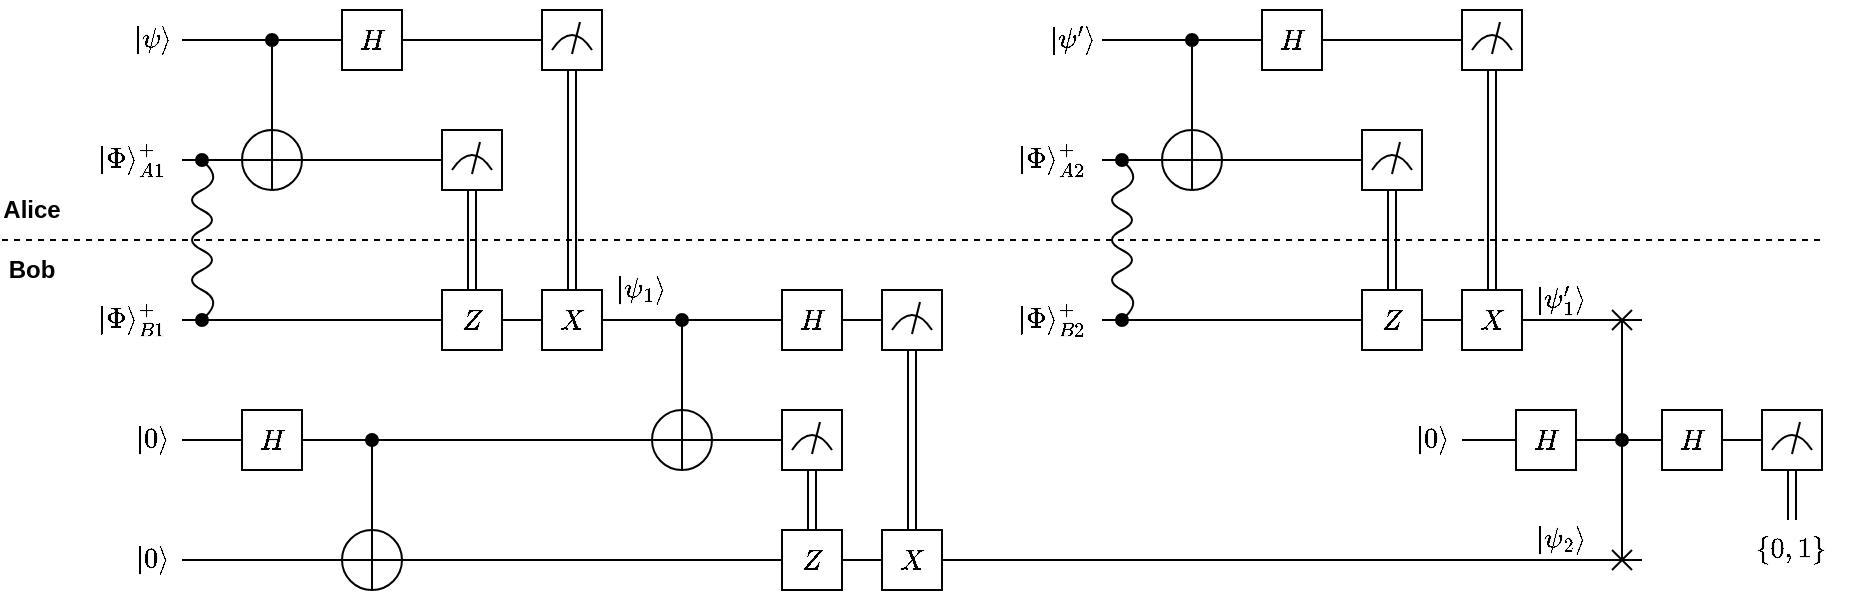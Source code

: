 <mxfile version="21.2.8" type="device" pages="3">
  <diagram name="circuit" id="TAjhKhRPouLXyQXjqgh0">
    <mxGraphModel dx="1379" dy="848" grid="1" gridSize="10" guides="1" tooltips="1" connect="1" arrows="1" fold="1" page="1" pageScale="1" pageWidth="827" pageHeight="1169" math="1" shadow="0">
      <root>
        <mxCell id="0" />
        <mxCell id="1" parent="0" />
        <mxCell id="aQefxf7Xp-DUBbMZ5yEa-1" value="" style="endArrow=none;html=1;rounded=0;entryX=0;entryY=0.5;entryDx=0;entryDy=0;" parent="1" source="aQefxf7Xp-DUBbMZ5yEa-10" target="aQefxf7Xp-DUBbMZ5yEa-15" edge="1">
          <mxGeometry width="50" height="50" relative="1" as="geometry">
            <mxPoint x="120" y="80" as="sourcePoint" />
            <mxPoint x="480" y="80" as="targetPoint" />
          </mxGeometry>
        </mxCell>
        <mxCell id="aQefxf7Xp-DUBbMZ5yEa-2" value="\(|\psi\rangle\)" style="text;html=1;strokeColor=none;fillColor=none;align=center;verticalAlign=middle;whiteSpace=wrap;rounded=0;" parent="1" vertex="1">
          <mxGeometry x="100" y="60" width="30" height="40" as="geometry" />
        </mxCell>
        <mxCell id="aQefxf7Xp-DUBbMZ5yEa-3" value="\(|\Phi\rangle^{+}_{A1}\)" style="text;html=1;strokeColor=none;fillColor=none;align=center;verticalAlign=middle;whiteSpace=wrap;rounded=0;" parent="1" vertex="1">
          <mxGeometry x="80" y="120" width="50" height="40" as="geometry" />
        </mxCell>
        <mxCell id="aQefxf7Xp-DUBbMZ5yEa-4" value="\(|\Phi\rangle^{+}_{B1}\)" style="text;html=1;strokeColor=none;fillColor=none;align=center;verticalAlign=middle;whiteSpace=wrap;rounded=0;" parent="1" vertex="1">
          <mxGeometry x="80" y="200" width="50" height="40" as="geometry" />
        </mxCell>
        <mxCell id="aQefxf7Xp-DUBbMZ5yEa-5" value="" style="endArrow=none;html=1;rounded=0;exitX=1;exitY=0.5;exitDx=0;exitDy=0;entryX=0;entryY=0.5;entryDx=0;entryDy=0;" parent="1" target="aQefxf7Xp-DUBbMZ5yEa-22" edge="1">
          <mxGeometry width="50" height="50" relative="1" as="geometry">
            <mxPoint x="190" y="140" as="sourcePoint" />
            <mxPoint x="480" y="140" as="targetPoint" />
          </mxGeometry>
        </mxCell>
        <mxCell id="aQefxf7Xp-DUBbMZ5yEa-7" value="" style="endArrow=none;html=1;rounded=0;exitX=1;exitY=0.5;exitDx=0;exitDy=0;" parent="1" source="aQefxf7Xp-DUBbMZ5yEa-3" edge="1">
          <mxGeometry width="50" height="50" relative="1" as="geometry">
            <mxPoint x="120" y="140" as="sourcePoint" />
            <mxPoint x="160" y="140" as="targetPoint" />
          </mxGeometry>
        </mxCell>
        <mxCell id="aQefxf7Xp-DUBbMZ5yEa-8" value="" style="shape=sumEllipse;perimeter=ellipsePerimeter;html=1;backgroundOutline=1;rotation=45;" parent="1" vertex="1">
          <mxGeometry x="160" y="125" width="30" height="30" as="geometry" />
        </mxCell>
        <mxCell id="aQefxf7Xp-DUBbMZ5yEa-9" value="" style="endArrow=oval;html=1;rounded=0;exitX=0;exitY=0;exitDx=0;exitDy=0;endFill=1;" parent="1" source="aQefxf7Xp-DUBbMZ5yEa-8" edge="1">
          <mxGeometry width="50" height="50" relative="1" as="geometry">
            <mxPoint x="175" y="105.0" as="sourcePoint" />
            <mxPoint x="175" y="80" as="targetPoint" />
          </mxGeometry>
        </mxCell>
        <mxCell id="aQefxf7Xp-DUBbMZ5yEa-11" value="" style="endArrow=none;html=1;rounded=0;" parent="1" target="aQefxf7Xp-DUBbMZ5yEa-10" edge="1">
          <mxGeometry width="50" height="50" relative="1" as="geometry">
            <mxPoint x="130" y="80" as="sourcePoint" />
            <mxPoint x="480" y="80" as="targetPoint" />
          </mxGeometry>
        </mxCell>
        <mxCell id="aQefxf7Xp-DUBbMZ5yEa-10" value="\(H\)" style="rounded=0;whiteSpace=wrap;html=1;" parent="1" vertex="1">
          <mxGeometry x="210" y="65" width="30" height="30" as="geometry" />
        </mxCell>
        <mxCell id="aQefxf7Xp-DUBbMZ5yEa-19" value="" style="group" parent="1" vertex="1" connectable="0">
          <mxGeometry x="310" y="65" width="30" height="30" as="geometry" />
        </mxCell>
        <mxCell id="aQefxf7Xp-DUBbMZ5yEa-15" value="" style="rounded=0;whiteSpace=wrap;html=1;" parent="aQefxf7Xp-DUBbMZ5yEa-19" vertex="1">
          <mxGeometry width="30" height="30" as="geometry" />
        </mxCell>
        <mxCell id="aQefxf7Xp-DUBbMZ5yEa-16" value="" style="endArrow=none;html=1;curved=1;" parent="aQefxf7Xp-DUBbMZ5yEa-19" edge="1">
          <mxGeometry width="50" height="50" relative="1" as="geometry">
            <mxPoint x="5" y="20" as="sourcePoint" />
            <mxPoint x="25" y="20" as="targetPoint" />
            <Array as="points">
              <mxPoint x="15" y="5" />
            </Array>
          </mxGeometry>
        </mxCell>
        <mxCell id="aQefxf7Xp-DUBbMZ5yEa-17" value="" style="endArrow=none;html=1;rounded=0;startArrow=none;startFill=0;" parent="aQefxf7Xp-DUBbMZ5yEa-19" edge="1">
          <mxGeometry width="50" height="50" relative="1" as="geometry">
            <mxPoint x="15" y="22" as="sourcePoint" />
            <mxPoint x="19" y="6" as="targetPoint" />
          </mxGeometry>
        </mxCell>
        <mxCell id="aQefxf7Xp-DUBbMZ5yEa-21" value="" style="group" parent="1" vertex="1" connectable="0">
          <mxGeometry x="260" y="125" width="30" height="30" as="geometry" />
        </mxCell>
        <mxCell id="aQefxf7Xp-DUBbMZ5yEa-22" value="" style="rounded=0;whiteSpace=wrap;html=1;" parent="aQefxf7Xp-DUBbMZ5yEa-21" vertex="1">
          <mxGeometry width="30" height="30" as="geometry" />
        </mxCell>
        <mxCell id="aQefxf7Xp-DUBbMZ5yEa-23" value="" style="endArrow=none;html=1;curved=1;" parent="aQefxf7Xp-DUBbMZ5yEa-21" edge="1">
          <mxGeometry width="50" height="50" relative="1" as="geometry">
            <mxPoint x="5" y="20" as="sourcePoint" />
            <mxPoint x="25" y="20" as="targetPoint" />
            <Array as="points">
              <mxPoint x="15" y="5" />
            </Array>
          </mxGeometry>
        </mxCell>
        <mxCell id="aQefxf7Xp-DUBbMZ5yEa-24" value="" style="endArrow=none;html=1;rounded=0;startArrow=none;startFill=0;" parent="aQefxf7Xp-DUBbMZ5yEa-21" edge="1">
          <mxGeometry width="50" height="50" relative="1" as="geometry">
            <mxPoint x="15" y="22" as="sourcePoint" />
            <mxPoint x="19" y="6" as="targetPoint" />
          </mxGeometry>
        </mxCell>
        <mxCell id="aQefxf7Xp-DUBbMZ5yEa-30" style="edgeStyle=orthogonalEdgeStyle;rounded=0;orthogonalLoop=1;jettySize=auto;html=1;exitX=1;exitY=0.5;exitDx=0;exitDy=0;entryX=0;entryY=0.5;entryDx=0;entryDy=0;endArrow=none;endFill=0;" parent="1" source="aQefxf7Xp-DUBbMZ5yEa-25" target="aQefxf7Xp-DUBbMZ5yEa-26" edge="1">
          <mxGeometry relative="1" as="geometry" />
        </mxCell>
        <mxCell id="aQefxf7Xp-DUBbMZ5yEa-25" value="\(Z\)" style="rounded=0;whiteSpace=wrap;html=1;" parent="1" vertex="1">
          <mxGeometry x="260" y="205" width="30" height="30" as="geometry" />
        </mxCell>
        <mxCell id="aQefxf7Xp-DUBbMZ5yEa-32" style="edgeStyle=orthogonalEdgeStyle;rounded=0;orthogonalLoop=1;jettySize=auto;html=1;exitX=1;exitY=0.5;exitDx=0;exitDy=0;entryX=0;entryY=0.5;entryDx=0;entryDy=0;endArrow=none;endFill=0;" parent="1" source="aQefxf7Xp-DUBbMZ5yEa-26" target="aQefxf7Xp-DUBbMZ5yEa-31" edge="1">
          <mxGeometry relative="1" as="geometry" />
        </mxCell>
        <mxCell id="aQefxf7Xp-DUBbMZ5yEa-26" value="\(X\)" style="rounded=0;whiteSpace=wrap;html=1;" parent="1" vertex="1">
          <mxGeometry x="310" y="205" width="30" height="30" as="geometry" />
        </mxCell>
        <mxCell id="aQefxf7Xp-DUBbMZ5yEa-27" style="edgeStyle=orthogonalEdgeStyle;rounded=0;orthogonalLoop=1;jettySize=auto;html=1;exitX=0.5;exitY=1;exitDx=0;exitDy=0;entryX=0.5;entryY=0;entryDx=0;entryDy=0;endArrow=none;endFill=0;shape=link;" parent="1" source="aQefxf7Xp-DUBbMZ5yEa-22" target="aQefxf7Xp-DUBbMZ5yEa-25" edge="1">
          <mxGeometry relative="1" as="geometry" />
        </mxCell>
        <mxCell id="aQefxf7Xp-DUBbMZ5yEa-28" style="edgeStyle=orthogonalEdgeStyle;rounded=0;orthogonalLoop=1;jettySize=auto;html=1;exitX=0.5;exitY=1;exitDx=0;exitDy=0;entryX=0.5;entryY=0;entryDx=0;entryDy=0;endArrow=none;endFill=0;shape=link;" parent="1" source="aQefxf7Xp-DUBbMZ5yEa-15" target="aQefxf7Xp-DUBbMZ5yEa-26" edge="1">
          <mxGeometry relative="1" as="geometry" />
        </mxCell>
        <mxCell id="aQefxf7Xp-DUBbMZ5yEa-29" value="" style="endArrow=none;html=1;rounded=0;exitX=1;exitY=0.5;exitDx=0;exitDy=0;entryX=0;entryY=0.5;entryDx=0;entryDy=0;" parent="1" source="aQefxf7Xp-DUBbMZ5yEa-4" target="aQefxf7Xp-DUBbMZ5yEa-25" edge="1">
          <mxGeometry width="50" height="50" relative="1" as="geometry">
            <mxPoint x="200" y="165" as="sourcePoint" />
            <mxPoint x="270" y="165" as="targetPoint" />
          </mxGeometry>
        </mxCell>
        <mxCell id="aQefxf7Xp-DUBbMZ5yEa-31" value="\(H\)" style="rounded=0;whiteSpace=wrap;html=1;" parent="1" vertex="1">
          <mxGeometry x="430" y="205" width="30" height="30" as="geometry" />
        </mxCell>
        <mxCell id="aQefxf7Xp-DUBbMZ5yEa-33" value="" style="group" parent="1" vertex="1" connectable="0">
          <mxGeometry x="480" y="205" width="30" height="30" as="geometry" />
        </mxCell>
        <mxCell id="aQefxf7Xp-DUBbMZ5yEa-34" value="" style="rounded=0;whiteSpace=wrap;html=1;" parent="aQefxf7Xp-DUBbMZ5yEa-33" vertex="1">
          <mxGeometry width="30" height="30" as="geometry" />
        </mxCell>
        <mxCell id="aQefxf7Xp-DUBbMZ5yEa-35" value="" style="endArrow=none;html=1;curved=1;" parent="aQefxf7Xp-DUBbMZ5yEa-33" edge="1">
          <mxGeometry width="50" height="50" relative="1" as="geometry">
            <mxPoint x="5" y="20" as="sourcePoint" />
            <mxPoint x="25" y="20" as="targetPoint" />
            <Array as="points">
              <mxPoint x="15" y="5" />
            </Array>
          </mxGeometry>
        </mxCell>
        <mxCell id="aQefxf7Xp-DUBbMZ5yEa-36" value="" style="endArrow=none;html=1;rounded=0;startArrow=none;startFill=0;" parent="aQefxf7Xp-DUBbMZ5yEa-33" edge="1">
          <mxGeometry width="50" height="50" relative="1" as="geometry">
            <mxPoint x="15" y="22" as="sourcePoint" />
            <mxPoint x="19" y="6" as="targetPoint" />
          </mxGeometry>
        </mxCell>
        <mxCell id="aQefxf7Xp-DUBbMZ5yEa-37" style="edgeStyle=orthogonalEdgeStyle;rounded=0;orthogonalLoop=1;jettySize=auto;html=1;exitX=1;exitY=0.5;exitDx=0;exitDy=0;entryX=0;entryY=0.5;entryDx=0;entryDy=0;endArrow=none;endFill=0;" parent="1" source="aQefxf7Xp-DUBbMZ5yEa-31" target="aQefxf7Xp-DUBbMZ5yEa-34" edge="1">
          <mxGeometry relative="1" as="geometry">
            <mxPoint x="300" y="230" as="sourcePoint" />
            <mxPoint x="320" y="230" as="targetPoint" />
          </mxGeometry>
        </mxCell>
        <mxCell id="aQefxf7Xp-DUBbMZ5yEa-45" style="edgeStyle=orthogonalEdgeStyle;rounded=0;orthogonalLoop=1;jettySize=auto;html=1;exitX=1;exitY=0.5;exitDx=0;exitDy=0;endArrow=none;endFill=0;" parent="1" source="aQefxf7Xp-DUBbMZ5yEa-38" edge="1">
          <mxGeometry relative="1" as="geometry">
            <mxPoint x="365.0" y="280" as="targetPoint" />
          </mxGeometry>
        </mxCell>
        <mxCell id="aQefxf7Xp-DUBbMZ5yEa-38" value="\(H\)" style="rounded=0;whiteSpace=wrap;html=1;" parent="1" vertex="1">
          <mxGeometry x="160" y="265" width="30" height="30" as="geometry" />
        </mxCell>
        <mxCell id="aQefxf7Xp-DUBbMZ5yEa-39" value="" style="endArrow=oval;html=1;rounded=0;exitX=0;exitY=0;exitDx=0;exitDy=0;endFill=1;" parent="1" source="aQefxf7Xp-DUBbMZ5yEa-40" edge="1">
          <mxGeometry width="50" height="50" relative="1" as="geometry">
            <mxPoint x="300" y="380" as="sourcePoint" />
            <mxPoint x="225" y="280" as="targetPoint" />
          </mxGeometry>
        </mxCell>
        <mxCell id="aQefxf7Xp-DUBbMZ5yEa-54" style="edgeStyle=orthogonalEdgeStyle;rounded=0;orthogonalLoop=1;jettySize=auto;html=1;exitX=1;exitY=0;exitDx=0;exitDy=0;endArrow=none;endFill=0;" parent="1" source="aQefxf7Xp-DUBbMZ5yEa-40" target="aQefxf7Xp-DUBbMZ5yEa-52" edge="1">
          <mxGeometry relative="1" as="geometry" />
        </mxCell>
        <mxCell id="aQefxf7Xp-DUBbMZ5yEa-40" value="" style="shape=sumEllipse;perimeter=ellipsePerimeter;html=1;backgroundOutline=1;rotation=45;" parent="1" vertex="1">
          <mxGeometry x="210" y="325" width="30" height="30" as="geometry" />
        </mxCell>
        <mxCell id="aQefxf7Xp-DUBbMZ5yEa-43" style="edgeStyle=orthogonalEdgeStyle;rounded=0;orthogonalLoop=1;jettySize=auto;html=1;exitX=1;exitY=0.5;exitDx=0;exitDy=0;entryX=0;entryY=0.5;entryDx=0;entryDy=0;endArrow=none;endFill=0;" parent="1" source="aQefxf7Xp-DUBbMZ5yEa-41" target="aQefxf7Xp-DUBbMZ5yEa-38" edge="1">
          <mxGeometry relative="1" as="geometry" />
        </mxCell>
        <mxCell id="aQefxf7Xp-DUBbMZ5yEa-41" value="\(|0\rangle\)" style="text;html=1;strokeColor=none;fillColor=none;align=center;verticalAlign=middle;whiteSpace=wrap;rounded=0;" parent="1" vertex="1">
          <mxGeometry x="100" y="260" width="30" height="40" as="geometry" />
        </mxCell>
        <mxCell id="aQefxf7Xp-DUBbMZ5yEa-48" style="edgeStyle=orthogonalEdgeStyle;rounded=0;orthogonalLoop=1;jettySize=auto;html=1;exitX=1;exitY=0.5;exitDx=0;exitDy=0;entryX=0;entryY=1;entryDx=0;entryDy=0;endArrow=none;endFill=0;" parent="1" source="aQefxf7Xp-DUBbMZ5yEa-42" target="aQefxf7Xp-DUBbMZ5yEa-40" edge="1">
          <mxGeometry relative="1" as="geometry" />
        </mxCell>
        <mxCell id="aQefxf7Xp-DUBbMZ5yEa-42" value="\(|0\rangle\)" style="text;html=1;strokeColor=none;fillColor=none;align=center;verticalAlign=middle;whiteSpace=wrap;rounded=0;" parent="1" vertex="1">
          <mxGeometry x="100" y="320" width="30" height="40" as="geometry" />
        </mxCell>
        <mxCell id="aQefxf7Xp-DUBbMZ5yEa-51" style="edgeStyle=orthogonalEdgeStyle;rounded=0;orthogonalLoop=1;jettySize=auto;html=1;exitX=1;exitY=0.5;exitDx=0;exitDy=0;entryX=0;entryY=0.5;entryDx=0;entryDy=0;endArrow=none;endFill=0;" parent="1" source="aQefxf7Xp-DUBbMZ5yEa-52" target="aQefxf7Xp-DUBbMZ5yEa-53" edge="1">
          <mxGeometry relative="1" as="geometry" />
        </mxCell>
        <mxCell id="aQefxf7Xp-DUBbMZ5yEa-52" value="\(Z\)" style="rounded=0;whiteSpace=wrap;html=1;" parent="1" vertex="1">
          <mxGeometry x="430" y="325" width="30" height="30" as="geometry" />
        </mxCell>
        <mxCell id="aQefxf7Xp-DUBbMZ5yEa-53" value="\(X\)" style="rounded=0;whiteSpace=wrap;html=1;" parent="1" vertex="1">
          <mxGeometry x="480" y="325" width="30" height="30" as="geometry" />
        </mxCell>
        <mxCell id="aQefxf7Xp-DUBbMZ5yEa-65" style="edgeStyle=orthogonalEdgeStyle;rounded=0;orthogonalLoop=1;jettySize=auto;html=1;exitX=1;exitY=0;exitDx=0;exitDy=0;entryX=0;entryY=0.5;entryDx=0;entryDy=0;endArrow=none;endFill=0;" parent="1" source="aQefxf7Xp-DUBbMZ5yEa-56" target="aQefxf7Xp-DUBbMZ5yEa-59" edge="1">
          <mxGeometry relative="1" as="geometry" />
        </mxCell>
        <mxCell id="aQefxf7Xp-DUBbMZ5yEa-56" value="" style="shape=sumEllipse;perimeter=ellipsePerimeter;html=1;backgroundOutline=1;rotation=45;" parent="1" vertex="1">
          <mxGeometry x="365" y="265" width="30" height="30" as="geometry" />
        </mxCell>
        <mxCell id="aQefxf7Xp-DUBbMZ5yEa-57" value="" style="endArrow=oval;html=1;rounded=0;exitX=0;exitY=0;exitDx=0;exitDy=0;endFill=1;" parent="1" source="aQefxf7Xp-DUBbMZ5yEa-56" edge="1">
          <mxGeometry width="50" height="50" relative="1" as="geometry">
            <mxPoint x="455" y="320" as="sourcePoint" />
            <mxPoint x="380" y="220" as="targetPoint" />
          </mxGeometry>
        </mxCell>
        <mxCell id="aQefxf7Xp-DUBbMZ5yEa-58" value="" style="group" parent="1" vertex="1" connectable="0">
          <mxGeometry x="430" y="265" width="30" height="30" as="geometry" />
        </mxCell>
        <mxCell id="aQefxf7Xp-DUBbMZ5yEa-59" value="" style="rounded=0;whiteSpace=wrap;html=1;" parent="aQefxf7Xp-DUBbMZ5yEa-58" vertex="1">
          <mxGeometry width="30" height="30" as="geometry" />
        </mxCell>
        <mxCell id="aQefxf7Xp-DUBbMZ5yEa-60" value="" style="endArrow=none;html=1;curved=1;" parent="aQefxf7Xp-DUBbMZ5yEa-58" edge="1">
          <mxGeometry width="50" height="50" relative="1" as="geometry">
            <mxPoint x="5" y="20" as="sourcePoint" />
            <mxPoint x="25" y="20" as="targetPoint" />
            <Array as="points">
              <mxPoint x="15" y="5" />
            </Array>
          </mxGeometry>
        </mxCell>
        <mxCell id="aQefxf7Xp-DUBbMZ5yEa-61" value="" style="endArrow=none;html=1;rounded=0;startArrow=none;startFill=0;" parent="aQefxf7Xp-DUBbMZ5yEa-58" edge="1">
          <mxGeometry width="50" height="50" relative="1" as="geometry">
            <mxPoint x="15" y="22" as="sourcePoint" />
            <mxPoint x="19" y="6" as="targetPoint" />
          </mxGeometry>
        </mxCell>
        <mxCell id="aQefxf7Xp-DUBbMZ5yEa-62" style="edgeStyle=orthogonalEdgeStyle;rounded=0;orthogonalLoop=1;jettySize=auto;html=1;exitX=0.5;exitY=1;exitDx=0;exitDy=0;entryX=0.5;entryY=0;entryDx=0;entryDy=0;endArrow=none;endFill=0;shape=link;" parent="1" source="aQefxf7Xp-DUBbMZ5yEa-59" target="aQefxf7Xp-DUBbMZ5yEa-52" edge="1">
          <mxGeometry relative="1" as="geometry" />
        </mxCell>
        <mxCell id="aQefxf7Xp-DUBbMZ5yEa-63" style="edgeStyle=orthogonalEdgeStyle;rounded=0;orthogonalLoop=1;jettySize=auto;html=1;exitX=0.5;exitY=1;exitDx=0;exitDy=0;entryX=0.5;entryY=0;entryDx=0;entryDy=0;endArrow=none;endFill=0;shape=link;" parent="1" source="aQefxf7Xp-DUBbMZ5yEa-34" target="aQefxf7Xp-DUBbMZ5yEa-53" edge="1">
          <mxGeometry relative="1" as="geometry" />
        </mxCell>
        <mxCell id="aQefxf7Xp-DUBbMZ5yEa-66" value="" style="endArrow=none;html=1;rounded=0;entryX=0;entryY=0.5;entryDx=0;entryDy=0;" parent="1" source="aQefxf7Xp-DUBbMZ5yEa-75" target="aQefxf7Xp-DUBbMZ5yEa-77" edge="1">
          <mxGeometry width="50" height="50" relative="1" as="geometry">
            <mxPoint x="580" y="80" as="sourcePoint" />
            <mxPoint x="940" y="80" as="targetPoint" />
          </mxGeometry>
        </mxCell>
        <mxCell id="aQefxf7Xp-DUBbMZ5yEa-67" value="\(|\psi&#39;\rangle\)" style="text;html=1;strokeColor=none;fillColor=none;align=center;verticalAlign=middle;whiteSpace=wrap;rounded=0;" parent="1" vertex="1">
          <mxGeometry x="560" y="60" width="30" height="40" as="geometry" />
        </mxCell>
        <mxCell id="aQefxf7Xp-DUBbMZ5yEa-68" value="\(|\Phi\rangle^{+}_{A2}\)" style="text;html=1;strokeColor=none;fillColor=none;align=center;verticalAlign=middle;whiteSpace=wrap;rounded=0;" parent="1" vertex="1">
          <mxGeometry x="540" y="120" width="50" height="40" as="geometry" />
        </mxCell>
        <mxCell id="aQefxf7Xp-DUBbMZ5yEa-69" value="\(|\Phi\rangle^{+}_{B2}\)" style="text;html=1;strokeColor=none;fillColor=none;align=center;verticalAlign=middle;whiteSpace=wrap;rounded=0;" parent="1" vertex="1">
          <mxGeometry x="540" y="200" width="50" height="40" as="geometry" />
        </mxCell>
        <mxCell id="aQefxf7Xp-DUBbMZ5yEa-70" value="" style="endArrow=none;html=1;rounded=0;exitX=1;exitY=0.5;exitDx=0;exitDy=0;entryX=0;entryY=0.5;entryDx=0;entryDy=0;" parent="1" target="aQefxf7Xp-DUBbMZ5yEa-81" edge="1">
          <mxGeometry width="50" height="50" relative="1" as="geometry">
            <mxPoint x="650" y="140" as="sourcePoint" />
            <mxPoint x="940" y="140" as="targetPoint" />
          </mxGeometry>
        </mxCell>
        <mxCell id="aQefxf7Xp-DUBbMZ5yEa-71" value="" style="endArrow=none;html=1;rounded=0;exitX=1;exitY=0.5;exitDx=0;exitDy=0;" parent="1" source="aQefxf7Xp-DUBbMZ5yEa-68" edge="1">
          <mxGeometry width="50" height="50" relative="1" as="geometry">
            <mxPoint x="580" y="140" as="sourcePoint" />
            <mxPoint x="620" y="140" as="targetPoint" />
          </mxGeometry>
        </mxCell>
        <mxCell id="aQefxf7Xp-DUBbMZ5yEa-72" value="" style="shape=sumEllipse;perimeter=ellipsePerimeter;html=1;backgroundOutline=1;rotation=45;" parent="1" vertex="1">
          <mxGeometry x="620" y="125" width="30" height="30" as="geometry" />
        </mxCell>
        <mxCell id="aQefxf7Xp-DUBbMZ5yEa-73" value="" style="endArrow=oval;html=1;rounded=0;exitX=0;exitY=0;exitDx=0;exitDy=0;endFill=1;" parent="1" source="aQefxf7Xp-DUBbMZ5yEa-72" edge="1">
          <mxGeometry width="50" height="50" relative="1" as="geometry">
            <mxPoint x="635" y="105.0" as="sourcePoint" />
            <mxPoint x="635" y="80" as="targetPoint" />
          </mxGeometry>
        </mxCell>
        <mxCell id="aQefxf7Xp-DUBbMZ5yEa-74" value="" style="endArrow=none;html=1;rounded=0;" parent="1" target="aQefxf7Xp-DUBbMZ5yEa-75" edge="1">
          <mxGeometry width="50" height="50" relative="1" as="geometry">
            <mxPoint x="590" y="80" as="sourcePoint" />
            <mxPoint x="940" y="80" as="targetPoint" />
          </mxGeometry>
        </mxCell>
        <mxCell id="aQefxf7Xp-DUBbMZ5yEa-75" value="\(H\)" style="rounded=0;whiteSpace=wrap;html=1;" parent="1" vertex="1">
          <mxGeometry x="670" y="65" width="30" height="30" as="geometry" />
        </mxCell>
        <mxCell id="aQefxf7Xp-DUBbMZ5yEa-76" value="" style="group" parent="1" vertex="1" connectable="0">
          <mxGeometry x="770" y="65" width="30" height="30" as="geometry" />
        </mxCell>
        <mxCell id="aQefxf7Xp-DUBbMZ5yEa-77" value="" style="rounded=0;whiteSpace=wrap;html=1;" parent="aQefxf7Xp-DUBbMZ5yEa-76" vertex="1">
          <mxGeometry width="30" height="30" as="geometry" />
        </mxCell>
        <mxCell id="aQefxf7Xp-DUBbMZ5yEa-78" value="" style="endArrow=none;html=1;curved=1;" parent="aQefxf7Xp-DUBbMZ5yEa-76" edge="1">
          <mxGeometry width="50" height="50" relative="1" as="geometry">
            <mxPoint x="5" y="20" as="sourcePoint" />
            <mxPoint x="25" y="20" as="targetPoint" />
            <Array as="points">
              <mxPoint x="15" y="5" />
            </Array>
          </mxGeometry>
        </mxCell>
        <mxCell id="aQefxf7Xp-DUBbMZ5yEa-79" value="" style="endArrow=none;html=1;rounded=0;startArrow=none;startFill=0;" parent="aQefxf7Xp-DUBbMZ5yEa-76" edge="1">
          <mxGeometry width="50" height="50" relative="1" as="geometry">
            <mxPoint x="15" y="22" as="sourcePoint" />
            <mxPoint x="19" y="6" as="targetPoint" />
          </mxGeometry>
        </mxCell>
        <mxCell id="aQefxf7Xp-DUBbMZ5yEa-80" value="" style="group" parent="1" vertex="1" connectable="0">
          <mxGeometry x="720" y="125" width="30" height="30" as="geometry" />
        </mxCell>
        <mxCell id="aQefxf7Xp-DUBbMZ5yEa-81" value="" style="rounded=0;whiteSpace=wrap;html=1;" parent="aQefxf7Xp-DUBbMZ5yEa-80" vertex="1">
          <mxGeometry width="30" height="30" as="geometry" />
        </mxCell>
        <mxCell id="aQefxf7Xp-DUBbMZ5yEa-82" value="" style="endArrow=none;html=1;curved=1;" parent="aQefxf7Xp-DUBbMZ5yEa-80" edge="1">
          <mxGeometry width="50" height="50" relative="1" as="geometry">
            <mxPoint x="5" y="20" as="sourcePoint" />
            <mxPoint x="25" y="20" as="targetPoint" />
            <Array as="points">
              <mxPoint x="15" y="5" />
            </Array>
          </mxGeometry>
        </mxCell>
        <mxCell id="aQefxf7Xp-DUBbMZ5yEa-83" value="" style="endArrow=none;html=1;rounded=0;startArrow=none;startFill=0;" parent="aQefxf7Xp-DUBbMZ5yEa-80" edge="1">
          <mxGeometry width="50" height="50" relative="1" as="geometry">
            <mxPoint x="15" y="22" as="sourcePoint" />
            <mxPoint x="19" y="6" as="targetPoint" />
          </mxGeometry>
        </mxCell>
        <mxCell id="aQefxf7Xp-DUBbMZ5yEa-84" style="edgeStyle=orthogonalEdgeStyle;rounded=0;orthogonalLoop=1;jettySize=auto;html=1;exitX=1;exitY=0.5;exitDx=0;exitDy=0;entryX=0;entryY=0.5;entryDx=0;entryDy=0;endArrow=none;endFill=0;" parent="1" source="aQefxf7Xp-DUBbMZ5yEa-85" target="aQefxf7Xp-DUBbMZ5yEa-86" edge="1">
          <mxGeometry relative="1" as="geometry" />
        </mxCell>
        <mxCell id="aQefxf7Xp-DUBbMZ5yEa-85" value="\(Z\)" style="rounded=0;whiteSpace=wrap;html=1;" parent="1" vertex="1">
          <mxGeometry x="720" y="205" width="30" height="30" as="geometry" />
        </mxCell>
        <mxCell id="aQefxf7Xp-DUBbMZ5yEa-106" style="edgeStyle=orthogonalEdgeStyle;rounded=0;orthogonalLoop=1;jettySize=auto;html=1;exitX=1;exitY=0.5;exitDx=0;exitDy=0;endArrow=none;endFill=0;" parent="1" source="aQefxf7Xp-DUBbMZ5yEa-86" edge="1">
          <mxGeometry relative="1" as="geometry">
            <mxPoint x="860" y="220" as="targetPoint" />
          </mxGeometry>
        </mxCell>
        <mxCell id="aQefxf7Xp-DUBbMZ5yEa-86" value="\(X\)" style="rounded=0;whiteSpace=wrap;html=1;" parent="1" vertex="1">
          <mxGeometry x="770" y="205" width="30" height="30" as="geometry" />
        </mxCell>
        <mxCell id="aQefxf7Xp-DUBbMZ5yEa-87" style="edgeStyle=orthogonalEdgeStyle;rounded=0;orthogonalLoop=1;jettySize=auto;html=1;exitX=0.5;exitY=1;exitDx=0;exitDy=0;entryX=0.5;entryY=0;entryDx=0;entryDy=0;endArrow=none;endFill=0;shape=link;" parent="1" source="aQefxf7Xp-DUBbMZ5yEa-81" target="aQefxf7Xp-DUBbMZ5yEa-85" edge="1">
          <mxGeometry relative="1" as="geometry" />
        </mxCell>
        <mxCell id="aQefxf7Xp-DUBbMZ5yEa-88" style="edgeStyle=orthogonalEdgeStyle;rounded=0;orthogonalLoop=1;jettySize=auto;html=1;exitX=0.5;exitY=1;exitDx=0;exitDy=0;entryX=0.5;entryY=0;entryDx=0;entryDy=0;endArrow=none;endFill=0;shape=link;" parent="1" source="aQefxf7Xp-DUBbMZ5yEa-77" target="aQefxf7Xp-DUBbMZ5yEa-86" edge="1">
          <mxGeometry relative="1" as="geometry" />
        </mxCell>
        <mxCell id="aQefxf7Xp-DUBbMZ5yEa-89" value="" style="endArrow=none;html=1;rounded=0;exitX=1;exitY=0.5;exitDx=0;exitDy=0;entryX=0;entryY=0.5;entryDx=0;entryDy=0;" parent="1" source="aQefxf7Xp-DUBbMZ5yEa-69" target="aQefxf7Xp-DUBbMZ5yEa-85" edge="1">
          <mxGeometry width="50" height="50" relative="1" as="geometry">
            <mxPoint x="660" y="165" as="sourcePoint" />
            <mxPoint x="730" y="165" as="targetPoint" />
          </mxGeometry>
        </mxCell>
        <mxCell id="aQefxf7Xp-DUBbMZ5yEa-90" value="\(|\psi_1\rangle\)" style="text;html=1;strokeColor=none;fillColor=none;align=center;verticalAlign=middle;whiteSpace=wrap;rounded=0;" parent="1" vertex="1">
          <mxGeometry x="340" y="195" width="40" height="20" as="geometry" />
        </mxCell>
        <mxCell id="aQefxf7Xp-DUBbMZ5yEa-91" value="\(|0\rangle\)" style="text;html=1;strokeColor=none;fillColor=none;align=center;verticalAlign=middle;whiteSpace=wrap;rounded=0;" parent="1" vertex="1">
          <mxGeometry x="740" y="260" width="30" height="40" as="geometry" />
        </mxCell>
        <mxCell id="aQefxf7Xp-DUBbMZ5yEa-92" value="" style="endArrow=none;html=1;rounded=0;exitX=1;exitY=0.5;exitDx=0;exitDy=0;entryX=0;entryY=0.5;entryDx=0;entryDy=0;" parent="1" source="aQefxf7Xp-DUBbMZ5yEa-91" target="aQefxf7Xp-DUBbMZ5yEa-93" edge="1">
          <mxGeometry width="50" height="50" relative="1" as="geometry">
            <mxPoint x="630" y="270" as="sourcePoint" />
            <mxPoint x="710" y="280" as="targetPoint" />
          </mxGeometry>
        </mxCell>
        <mxCell id="aQefxf7Xp-DUBbMZ5yEa-93" value="\(H\)" style="rounded=0;whiteSpace=wrap;html=1;" parent="1" vertex="1">
          <mxGeometry x="797" y="265" width="30" height="30" as="geometry" />
        </mxCell>
        <mxCell id="aQefxf7Xp-DUBbMZ5yEa-94" value="" style="endArrow=none;html=1;rounded=0;entryX=1;entryY=0.5;entryDx=0;entryDy=0;exitX=0;exitY=0.5;exitDx=0;exitDy=0;" parent="1" source="aQefxf7Xp-DUBbMZ5yEa-95" target="aQefxf7Xp-DUBbMZ5yEa-93" edge="1">
          <mxGeometry width="50" height="50" relative="1" as="geometry">
            <mxPoint x="950" y="280" as="sourcePoint" />
            <mxPoint x="740" y="290" as="targetPoint" />
          </mxGeometry>
        </mxCell>
        <mxCell id="aQefxf7Xp-DUBbMZ5yEa-95" value="\(H\)" style="rounded=0;whiteSpace=wrap;html=1;" parent="1" vertex="1">
          <mxGeometry x="870" y="265" width="30" height="30" as="geometry" />
        </mxCell>
        <mxCell id="aQefxf7Xp-DUBbMZ5yEa-96" value="" style="group" parent="1" vertex="1" connectable="0">
          <mxGeometry x="920" y="265" width="30" height="30" as="geometry" />
        </mxCell>
        <mxCell id="aQefxf7Xp-DUBbMZ5yEa-97" value="" style="rounded=0;whiteSpace=wrap;html=1;" parent="aQefxf7Xp-DUBbMZ5yEa-96" vertex="1">
          <mxGeometry width="30" height="30" as="geometry" />
        </mxCell>
        <mxCell id="aQefxf7Xp-DUBbMZ5yEa-98" value="" style="endArrow=none;html=1;curved=1;" parent="aQefxf7Xp-DUBbMZ5yEa-96" edge="1">
          <mxGeometry width="50" height="50" relative="1" as="geometry">
            <mxPoint x="5" y="20" as="sourcePoint" />
            <mxPoint x="25" y="20" as="targetPoint" />
            <Array as="points">
              <mxPoint x="15" y="5" />
            </Array>
          </mxGeometry>
        </mxCell>
        <mxCell id="aQefxf7Xp-DUBbMZ5yEa-99" value="" style="endArrow=none;html=1;rounded=0;startArrow=none;startFill=0;" parent="aQefxf7Xp-DUBbMZ5yEa-96" edge="1">
          <mxGeometry width="50" height="50" relative="1" as="geometry">
            <mxPoint x="15" y="22" as="sourcePoint" />
            <mxPoint x="19" y="6" as="targetPoint" />
          </mxGeometry>
        </mxCell>
        <mxCell id="aQefxf7Xp-DUBbMZ5yEa-104" value="" style="endArrow=none;html=1;rounded=0;entryX=1;entryY=0.5;entryDx=0;entryDy=0;exitX=0;exitY=0.5;exitDx=0;exitDy=0;" parent="1" source="aQefxf7Xp-DUBbMZ5yEa-97" target="aQefxf7Xp-DUBbMZ5yEa-95" edge="1">
          <mxGeometry width="50" height="50" relative="1" as="geometry">
            <mxPoint x="880" y="290" as="sourcePoint" />
            <mxPoint x="780" y="290" as="targetPoint" />
          </mxGeometry>
        </mxCell>
        <mxCell id="aQefxf7Xp-DUBbMZ5yEa-107" style="edgeStyle=orthogonalEdgeStyle;rounded=0;orthogonalLoop=1;jettySize=auto;html=1;exitX=1;exitY=0.5;exitDx=0;exitDy=0;endArrow=none;endFill=0;" parent="1" source="aQefxf7Xp-DUBbMZ5yEa-53" edge="1">
          <mxGeometry relative="1" as="geometry">
            <mxPoint x="810" y="225" as="sourcePoint" />
            <mxPoint x="860" y="340" as="targetPoint" />
          </mxGeometry>
        </mxCell>
        <mxCell id="aQefxf7Xp-DUBbMZ5yEa-108" value="" style="endArrow=oval;html=1;rounded=0;endFill=1;" parent="1" edge="1">
          <mxGeometry width="50" height="50" relative="1" as="geometry">
            <mxPoint x="850" y="220" as="sourcePoint" />
            <mxPoint x="850" y="280" as="targetPoint" />
          </mxGeometry>
        </mxCell>
        <mxCell id="aQefxf7Xp-DUBbMZ5yEa-109" value="" style="endArrow=none;html=1;rounded=0;" parent="1" edge="1">
          <mxGeometry width="50" height="50" relative="1" as="geometry">
            <mxPoint x="845" y="225" as="sourcePoint" />
            <mxPoint x="855" y="215" as="targetPoint" />
          </mxGeometry>
        </mxCell>
        <mxCell id="aQefxf7Xp-DUBbMZ5yEa-110" value="" style="endArrow=none;html=1;rounded=0;" parent="1" edge="1">
          <mxGeometry width="50" height="50" relative="1" as="geometry">
            <mxPoint x="855" y="225" as="sourcePoint" />
            <mxPoint x="845" y="215" as="targetPoint" />
          </mxGeometry>
        </mxCell>
        <mxCell id="aQefxf7Xp-DUBbMZ5yEa-112" value="" style="endArrow=none;html=1;rounded=0;" parent="1" edge="1">
          <mxGeometry width="50" height="50" relative="1" as="geometry">
            <mxPoint x="850" y="340" as="sourcePoint" />
            <mxPoint x="850" y="280" as="targetPoint" />
          </mxGeometry>
        </mxCell>
        <mxCell id="aQefxf7Xp-DUBbMZ5yEa-113" value="" style="endArrow=none;html=1;rounded=0;" parent="1" edge="1">
          <mxGeometry width="50" height="50" relative="1" as="geometry">
            <mxPoint x="845" y="345" as="sourcePoint" />
            <mxPoint x="855" y="335" as="targetPoint" />
          </mxGeometry>
        </mxCell>
        <mxCell id="aQefxf7Xp-DUBbMZ5yEa-114" value="" style="endArrow=none;html=1;rounded=0;" parent="1" edge="1">
          <mxGeometry width="50" height="50" relative="1" as="geometry">
            <mxPoint x="855" y="345" as="sourcePoint" />
            <mxPoint x="845" y="335" as="targetPoint" />
          </mxGeometry>
        </mxCell>
        <mxCell id="aQefxf7Xp-DUBbMZ5yEa-116" value="\(|\psi&#39;_1\rangle\)" style="text;html=1;strokeColor=none;fillColor=none;align=center;verticalAlign=middle;whiteSpace=wrap;rounded=0;" parent="1" vertex="1">
          <mxGeometry x="800" y="200" width="40" height="20" as="geometry" />
        </mxCell>
        <mxCell id="aQefxf7Xp-DUBbMZ5yEa-117" value="\(|\psi_2\rangle\)" style="text;html=1;strokeColor=none;fillColor=none;align=center;verticalAlign=middle;whiteSpace=wrap;rounded=0;" parent="1" vertex="1">
          <mxGeometry x="800" y="320" width="40" height="20" as="geometry" />
        </mxCell>
        <mxCell id="aQefxf7Xp-DUBbMZ5yEa-119" style="edgeStyle=orthogonalEdgeStyle;rounded=0;orthogonalLoop=1;jettySize=auto;html=1;exitX=0.5;exitY=1;exitDx=0;exitDy=0;endArrow=none;endFill=0;shape=link;entryX=0.5;entryY=0;entryDx=0;entryDy=0;" parent="1" source="aQefxf7Xp-DUBbMZ5yEa-97" target="aQefxf7Xp-DUBbMZ5yEa-126" edge="1">
          <mxGeometry relative="1" as="geometry">
            <mxPoint x="935" y="340" as="targetPoint" />
          </mxGeometry>
        </mxCell>
        <mxCell id="aQefxf7Xp-DUBbMZ5yEa-121" value="" style="endArrow=oval;html=1;curved=1;endFill=1;startArrow=oval;startFill=1;" parent="1" edge="1">
          <mxGeometry width="50" height="50" relative="1" as="geometry">
            <mxPoint x="600" y="140" as="sourcePoint" />
            <mxPoint x="600" y="220" as="targetPoint" />
            <Array as="points">
              <mxPoint x="610" y="150" />
              <mxPoint x="590" y="160" />
              <mxPoint x="610" y="170" />
              <mxPoint x="590" y="180" />
              <mxPoint x="610" y="190" />
              <mxPoint x="590" y="200" />
              <mxPoint x="610" y="210" />
            </Array>
          </mxGeometry>
        </mxCell>
        <mxCell id="aQefxf7Xp-DUBbMZ5yEa-122" value="" style="endArrow=oval;html=1;curved=1;endFill=1;startArrow=oval;startFill=1;" parent="1" edge="1">
          <mxGeometry width="50" height="50" relative="1" as="geometry">
            <mxPoint x="140" y="140" as="sourcePoint" />
            <mxPoint x="140" y="220" as="targetPoint" />
            <Array as="points">
              <mxPoint x="150" y="150" />
              <mxPoint x="130" y="160" />
              <mxPoint x="150" y="170" />
              <mxPoint x="130" y="180" />
              <mxPoint x="150" y="190" />
              <mxPoint x="130" y="200" />
              <mxPoint x="150" y="210" />
            </Array>
          </mxGeometry>
        </mxCell>
        <mxCell id="aQefxf7Xp-DUBbMZ5yEa-123" value="" style="endArrow=none;dashed=1;html=1;rounded=0;" parent="1" edge="1">
          <mxGeometry width="50" height="50" relative="1" as="geometry">
            <mxPoint x="40" y="180" as="sourcePoint" />
            <mxPoint x="950" y="180" as="targetPoint" />
          </mxGeometry>
        </mxCell>
        <mxCell id="aQefxf7Xp-DUBbMZ5yEa-124" value="Alice" style="text;html=1;strokeColor=none;fillColor=none;align=center;verticalAlign=middle;whiteSpace=wrap;rounded=0;fontStyle=1" parent="1" vertex="1">
          <mxGeometry x="40" y="155" width="30" height="20" as="geometry" />
        </mxCell>
        <mxCell id="aQefxf7Xp-DUBbMZ5yEa-125" value="Bob" style="text;html=1;strokeColor=none;fillColor=none;align=center;verticalAlign=middle;whiteSpace=wrap;rounded=0;fontStyle=1" parent="1" vertex="1">
          <mxGeometry x="40" y="185" width="30" height="20" as="geometry" />
        </mxCell>
        <mxCell id="aQefxf7Xp-DUBbMZ5yEa-126" value="\(\{0,1\}\)" style="text;html=1;strokeColor=none;fillColor=none;align=center;verticalAlign=middle;whiteSpace=wrap;rounded=0;" parent="1" vertex="1">
          <mxGeometry x="905" y="320" width="60" height="30" as="geometry" />
        </mxCell>
      </root>
    </mxGraphModel>
  </diagram>
  <diagram id="5tvscmUi3V8F6zyCjGzf" name="swap-test">
    <mxGraphModel dx="460" dy="283" grid="1" gridSize="10" guides="1" tooltips="1" connect="1" arrows="1" fold="1" page="1" pageScale="1" pageWidth="827" pageHeight="1169" math="1" shadow="0">
      <root>
        <mxCell id="0" />
        <mxCell id="1" parent="0" />
        <mxCell id="z65-5mWFd3WeKXMYqyUv-3" value="\(|0\rangle\)" style="text;html=1;strokeColor=none;fillColor=none;align=center;verticalAlign=middle;whiteSpace=wrap;rounded=0;" vertex="1" parent="1">
          <mxGeometry x="90" y="90" width="30" height="40" as="geometry" />
        </mxCell>
        <mxCell id="z65-5mWFd3WeKXMYqyUv-4" value="" style="endArrow=none;html=1;rounded=0;exitX=1;exitY=0.5;exitDx=0;exitDy=0;entryX=0;entryY=0.5;entryDx=0;entryDy=0;" edge="1" parent="1" source="z65-5mWFd3WeKXMYqyUv-3" target="z65-5mWFd3WeKXMYqyUv-5">
          <mxGeometry width="50" height="50" relative="1" as="geometry">
            <mxPoint x="-30" y="100" as="sourcePoint" />
            <mxPoint x="50" y="110" as="targetPoint" />
          </mxGeometry>
        </mxCell>
        <mxCell id="z65-5mWFd3WeKXMYqyUv-5" value="\(H\)" style="rounded=0;whiteSpace=wrap;html=1;" vertex="1" parent="1">
          <mxGeometry x="137" y="95" width="30" height="30" as="geometry" />
        </mxCell>
        <mxCell id="z65-5mWFd3WeKXMYqyUv-6" value="" style="endArrow=none;html=1;rounded=0;entryX=1;entryY=0.5;entryDx=0;entryDy=0;exitX=0;exitY=0.5;exitDx=0;exitDy=0;" edge="1" parent="1" source="z65-5mWFd3WeKXMYqyUv-7" target="z65-5mWFd3WeKXMYqyUv-5">
          <mxGeometry width="50" height="50" relative="1" as="geometry">
            <mxPoint x="290" y="110" as="sourcePoint" />
            <mxPoint x="80" y="120" as="targetPoint" />
          </mxGeometry>
        </mxCell>
        <mxCell id="z65-5mWFd3WeKXMYqyUv-7" value="\(H\)" style="rounded=0;whiteSpace=wrap;html=1;" vertex="1" parent="1">
          <mxGeometry x="210" y="95" width="30" height="30" as="geometry" />
        </mxCell>
        <mxCell id="z65-5mWFd3WeKXMYqyUv-8" value="" style="group" vertex="1" connectable="0" parent="1">
          <mxGeometry x="260" y="95" width="30" height="30" as="geometry" />
        </mxCell>
        <mxCell id="z65-5mWFd3WeKXMYqyUv-9" value="" style="rounded=0;whiteSpace=wrap;html=1;" vertex="1" parent="z65-5mWFd3WeKXMYqyUv-8">
          <mxGeometry width="30" height="30" as="geometry" />
        </mxCell>
        <mxCell id="z65-5mWFd3WeKXMYqyUv-10" value="" style="endArrow=none;html=1;curved=1;" edge="1" parent="z65-5mWFd3WeKXMYqyUv-8">
          <mxGeometry width="50" height="50" relative="1" as="geometry">
            <mxPoint x="5" y="20" as="sourcePoint" />
            <mxPoint x="25" y="20" as="targetPoint" />
            <Array as="points">
              <mxPoint x="15" y="5" />
            </Array>
          </mxGeometry>
        </mxCell>
        <mxCell id="z65-5mWFd3WeKXMYqyUv-11" value="" style="endArrow=none;html=1;rounded=0;startArrow=none;startFill=0;" edge="1" parent="z65-5mWFd3WeKXMYqyUv-8">
          <mxGeometry width="50" height="50" relative="1" as="geometry">
            <mxPoint x="15" y="22" as="sourcePoint" />
            <mxPoint x="19" y="6" as="targetPoint" />
          </mxGeometry>
        </mxCell>
        <mxCell id="z65-5mWFd3WeKXMYqyUv-12" value="" style="endArrow=none;html=1;rounded=0;entryX=1;entryY=0.5;entryDx=0;entryDy=0;exitX=0;exitY=0.5;exitDx=0;exitDy=0;" edge="1" parent="1" source="z65-5mWFd3WeKXMYqyUv-9" target="z65-5mWFd3WeKXMYqyUv-7">
          <mxGeometry width="50" height="50" relative="1" as="geometry">
            <mxPoint x="220" y="120" as="sourcePoint" />
            <mxPoint x="120" y="120" as="targetPoint" />
          </mxGeometry>
        </mxCell>
        <mxCell id="z65-5mWFd3WeKXMYqyUv-13" value="" style="endArrow=oval;html=1;rounded=0;endFill=1;" edge="1" parent="1">
          <mxGeometry width="50" height="50" relative="1" as="geometry">
            <mxPoint x="190" y="210" as="sourcePoint" />
            <mxPoint x="190" y="110" as="targetPoint" />
          </mxGeometry>
        </mxCell>
        <mxCell id="z65-5mWFd3WeKXMYqyUv-14" value="" style="endArrow=none;html=1;rounded=0;" edge="1" parent="1">
          <mxGeometry width="50" height="50" relative="1" as="geometry">
            <mxPoint x="185" y="215" as="sourcePoint" />
            <mxPoint x="195" y="205" as="targetPoint" />
          </mxGeometry>
        </mxCell>
        <mxCell id="z65-5mWFd3WeKXMYqyUv-15" value="" style="endArrow=none;html=1;rounded=0;" edge="1" parent="1">
          <mxGeometry width="50" height="50" relative="1" as="geometry">
            <mxPoint x="195" y="215" as="sourcePoint" />
            <mxPoint x="185" y="205" as="targetPoint" />
          </mxGeometry>
        </mxCell>
        <mxCell id="z65-5mWFd3WeKXMYqyUv-17" value="" style="endArrow=none;html=1;rounded=0;" edge="1" parent="1">
          <mxGeometry width="50" height="50" relative="1" as="geometry">
            <mxPoint x="185" y="165" as="sourcePoint" />
            <mxPoint x="195" y="155" as="targetPoint" />
          </mxGeometry>
        </mxCell>
        <mxCell id="z65-5mWFd3WeKXMYqyUv-18" value="" style="endArrow=none;html=1;rounded=0;" edge="1" parent="1">
          <mxGeometry width="50" height="50" relative="1" as="geometry">
            <mxPoint x="195" y="165" as="sourcePoint" />
            <mxPoint x="185" y="155" as="targetPoint" />
          </mxGeometry>
        </mxCell>
        <mxCell id="z65-5mWFd3WeKXMYqyUv-19" value="\(|\psi\rangle\)" style="text;html=1;strokeColor=none;fillColor=none;align=center;verticalAlign=middle;whiteSpace=wrap;rounded=0;" vertex="1" parent="1">
          <mxGeometry x="90" y="140" width="30" height="40" as="geometry" />
        </mxCell>
        <mxCell id="z65-5mWFd3WeKXMYqyUv-20" style="edgeStyle=orthogonalEdgeStyle;rounded=0;orthogonalLoop=1;jettySize=auto;html=1;exitX=1;exitY=0.5;exitDx=0;exitDy=0;endArrow=none;endFill=0;shape=link;entryX=0;entryY=0.5;entryDx=0;entryDy=0;" edge="1" parent="1" source="z65-5mWFd3WeKXMYqyUv-9" target="z65-5mWFd3WeKXMYqyUv-21">
          <mxGeometry relative="1" as="geometry">
            <mxPoint x="275" y="170" as="targetPoint" />
          </mxGeometry>
        </mxCell>
        <mxCell id="z65-5mWFd3WeKXMYqyUv-21" value="\(\{0,1\}\)" style="text;html=1;strokeColor=none;fillColor=none;align=center;verticalAlign=middle;whiteSpace=wrap;rounded=0;" vertex="1" parent="1">
          <mxGeometry x="320" y="95" width="60" height="30" as="geometry" />
        </mxCell>
        <mxCell id="z65-5mWFd3WeKXMYqyUv-22" value="" style="endArrow=none;html=1;rounded=0;exitX=1;exitY=0.5;exitDx=0;exitDy=0;" edge="1" parent="1" source="z65-5mWFd3WeKXMYqyUv-19">
          <mxGeometry width="50" height="50" relative="1" as="geometry">
            <mxPoint x="120" y="115" as="sourcePoint" />
            <mxPoint x="240" y="160" as="targetPoint" />
          </mxGeometry>
        </mxCell>
        <mxCell id="z65-5mWFd3WeKXMYqyUv-25" value="" style="endArrow=none;html=1;rounded=0;exitX=1;exitY=0.5;exitDx=0;exitDy=0;" edge="1" source="z65-5mWFd3WeKXMYqyUv-26" parent="1">
          <mxGeometry width="50" height="50" relative="1" as="geometry">
            <mxPoint x="120" y="165" as="sourcePoint" />
            <mxPoint x="240" y="210" as="targetPoint" />
          </mxGeometry>
        </mxCell>
        <mxCell id="z65-5mWFd3WeKXMYqyUv-26" value="\(|\psi&#39;\rangle\)" style="text;html=1;strokeColor=none;fillColor=none;align=center;verticalAlign=middle;whiteSpace=wrap;rounded=0;" vertex="1" parent="1">
          <mxGeometry x="90" y="190" width="30" height="40" as="geometry" />
        </mxCell>
      </root>
    </mxGraphModel>
  </diagram>
  <diagram id="EIfccCS_AbqW3pcLIouV" name="alice-bob">
    <mxGraphModel dx="788" dy="485" grid="1" gridSize="10" guides="1" tooltips="1" connect="1" arrows="1" fold="1" page="1" pageScale="1" pageWidth="827" pageHeight="1169" math="1" shadow="0">
      <root>
        <mxCell id="0" />
        <mxCell id="1" parent="0" />
        <mxCell id="WEmkanaIiUOjLzRBt4CK-7" value="" style="rounded=1;whiteSpace=wrap;html=1;fillColor=#dae8fc;strokeColor=#6c8ebf;opacity=50;" vertex="1" parent="1">
          <mxGeometry x="380" y="40" width="170" height="120" as="geometry" />
        </mxCell>
        <mxCell id="WEmkanaIiUOjLzRBt4CK-21" style="edgeStyle=orthogonalEdgeStyle;rounded=0;orthogonalLoop=1;jettySize=auto;html=1;exitX=1;exitY=0.5;exitDx=0;exitDy=0;entryX=0;entryY=0.5;entryDx=0;entryDy=0;endArrow=open;endFill=0;startArrow=open;startFill=0;dashed=1;" edge="1" parent="1" source="WEmkanaIiUOjLzRBt4CK-6" target="WEmkanaIiUOjLzRBt4CK-7">
          <mxGeometry relative="1" as="geometry" />
        </mxCell>
        <mxCell id="WEmkanaIiUOjLzRBt4CK-6" value="" style="rounded=1;whiteSpace=wrap;html=1;fillColor=#d5e8d4;strokeColor=#82b366;opacity=50;" vertex="1" parent="1">
          <mxGeometry x="150" y="50" width="130" height="100" as="geometry" />
        </mxCell>
        <mxCell id="mfCPxUXwDtU604XtqL9w-1" value="" style="shape=sumEllipse;perimeter=ellipsePerimeter;html=1;backgroundOutline=1;rotation=45;" vertex="1" parent="1">
          <mxGeometry x="160" y="100" width="30" height="30" as="geometry" />
        </mxCell>
        <mxCell id="mfCPxUXwDtU604XtqL9w-2" value="" style="endArrow=oval;html=1;rounded=0;exitX=0;exitY=0;exitDx=0;exitDy=0;endFill=1;" edge="1" parent="1" source="mfCPxUXwDtU604XtqL9w-1">
          <mxGeometry width="50" height="50" relative="1" as="geometry">
            <mxPoint x="175" y="105.0" as="sourcePoint" />
            <mxPoint x="175" y="80" as="targetPoint" />
          </mxGeometry>
        </mxCell>
        <mxCell id="mfCPxUXwDtU604XtqL9w-3" value="\(H\)" style="rounded=0;whiteSpace=wrap;html=1;" vertex="1" parent="1">
          <mxGeometry x="200" y="100" width="30" height="30" as="geometry" />
        </mxCell>
        <mxCell id="mfCPxUXwDtU604XtqL9w-4" value="" style="group" vertex="1" connectable="0" parent="1">
          <mxGeometry x="240" y="100" width="30" height="30" as="geometry" />
        </mxCell>
        <mxCell id="mfCPxUXwDtU604XtqL9w-5" value="" style="rounded=0;whiteSpace=wrap;html=1;" vertex="1" parent="mfCPxUXwDtU604XtqL9w-4">
          <mxGeometry width="30" height="30" as="geometry" />
        </mxCell>
        <mxCell id="mfCPxUXwDtU604XtqL9w-6" value="" style="endArrow=none;html=1;curved=1;" edge="1" parent="mfCPxUXwDtU604XtqL9w-4">
          <mxGeometry width="50" height="50" relative="1" as="geometry">
            <mxPoint x="5" y="20" as="sourcePoint" />
            <mxPoint x="25" y="20" as="targetPoint" />
            <Array as="points">
              <mxPoint x="15" y="5" />
            </Array>
          </mxGeometry>
        </mxCell>
        <mxCell id="mfCPxUXwDtU604XtqL9w-7" value="" style="endArrow=none;html=1;rounded=0;startArrow=none;startFill=0;" edge="1" parent="mfCPxUXwDtU604XtqL9w-4">
          <mxGeometry width="50" height="50" relative="1" as="geometry">
            <mxPoint x="15" y="22" as="sourcePoint" />
            <mxPoint x="19" y="6" as="targetPoint" />
          </mxGeometry>
        </mxCell>
        <mxCell id="BdYdgAwGSB222g8fjQjH-1" value="\(Z\)" style="rounded=0;whiteSpace=wrap;html=1;" vertex="1" parent="1">
          <mxGeometry x="510" y="120" width="30" height="30" as="geometry" />
        </mxCell>
        <mxCell id="BdYdgAwGSB222g8fjQjH-2" value="\(X\)" style="rounded=0;whiteSpace=wrap;html=1;" vertex="1" parent="1">
          <mxGeometry x="470" y="120" width="30" height="30" as="geometry" />
        </mxCell>
        <mxCell id="WEmkanaIiUOjLzRBt4CK-1" value="" style="endArrow=oval;html=1;rounded=0;endFill=1;" edge="1" parent="1">
          <mxGeometry width="50" height="50" relative="1" as="geometry">
            <mxPoint x="440" y="140" as="sourcePoint" />
            <mxPoint x="440" y="90" as="targetPoint" />
          </mxGeometry>
        </mxCell>
        <mxCell id="WEmkanaIiUOjLzRBt4CK-2" value="" style="endArrow=none;html=1;rounded=0;" edge="1" parent="1">
          <mxGeometry width="50" height="50" relative="1" as="geometry">
            <mxPoint x="435" y="140" as="sourcePoint" />
            <mxPoint x="445" y="130" as="targetPoint" />
          </mxGeometry>
        </mxCell>
        <mxCell id="WEmkanaIiUOjLzRBt4CK-3" value="" style="endArrow=none;html=1;rounded=0;" edge="1" parent="1">
          <mxGeometry width="50" height="50" relative="1" as="geometry">
            <mxPoint x="445" y="140" as="sourcePoint" />
            <mxPoint x="435" y="130" as="targetPoint" />
          </mxGeometry>
        </mxCell>
        <mxCell id="WEmkanaIiUOjLzRBt4CK-4" value="" style="endArrow=none;html=1;rounded=0;" edge="1" parent="1">
          <mxGeometry width="50" height="50" relative="1" as="geometry">
            <mxPoint x="435" y="115" as="sourcePoint" />
            <mxPoint x="445" y="105" as="targetPoint" />
          </mxGeometry>
        </mxCell>
        <mxCell id="WEmkanaIiUOjLzRBt4CK-5" value="" style="endArrow=none;html=1;rounded=0;" edge="1" parent="1">
          <mxGeometry width="50" height="50" relative="1" as="geometry">
            <mxPoint x="445" y="115" as="sourcePoint" />
            <mxPoint x="435" y="105" as="targetPoint" />
          </mxGeometry>
        </mxCell>
        <mxCell id="WEmkanaIiUOjLzRBt4CK-8" value="Alice" style="text;html=1;strokeColor=none;fillColor=none;align=center;verticalAlign=middle;whiteSpace=wrap;rounded=0;fontStyle=1" vertex="1" parent="1">
          <mxGeometry x="195" y="50" width="60" height="30" as="geometry" />
        </mxCell>
        <mxCell id="WEmkanaIiUOjLzRBt4CK-9" value="Bob" style="text;html=1;strokeColor=none;fillColor=none;align=center;verticalAlign=middle;whiteSpace=wrap;rounded=0;fontStyle=1" vertex="1" parent="1">
          <mxGeometry x="435" y="40" width="60" height="30" as="geometry" />
        </mxCell>
        <mxCell id="WEmkanaIiUOjLzRBt4CK-11" value="" style="endArrow=oval;html=1;rounded=0;exitX=0;exitY=0;exitDx=0;exitDy=0;endFill=1;" edge="1" source="WEmkanaIiUOjLzRBt4CK-12" parent="1">
          <mxGeometry width="50" height="50" relative="1" as="geometry">
            <mxPoint x="410" y="115.0" as="sourcePoint" />
            <mxPoint x="410" y="90" as="targetPoint" />
          </mxGeometry>
        </mxCell>
        <mxCell id="WEmkanaIiUOjLzRBt4CK-12" value="" style="shape=sumEllipse;perimeter=ellipsePerimeter;html=1;backgroundOutline=1;rotation=45;" vertex="1" parent="1">
          <mxGeometry x="395" y="110" width="30" height="30" as="geometry" />
        </mxCell>
        <mxCell id="WEmkanaIiUOjLzRBt4CK-15" value="\(H\)" style="rounded=0;whiteSpace=wrap;html=1;" vertex="1" parent="1">
          <mxGeometry x="470" y="70" width="30" height="30" as="geometry" />
        </mxCell>
        <mxCell id="WEmkanaIiUOjLzRBt4CK-16" value="" style="group" vertex="1" connectable="0" parent="1">
          <mxGeometry x="510" y="70" width="30" height="30" as="geometry" />
        </mxCell>
        <mxCell id="WEmkanaIiUOjLzRBt4CK-17" value="" style="rounded=0;whiteSpace=wrap;html=1;" vertex="1" parent="WEmkanaIiUOjLzRBt4CK-16">
          <mxGeometry width="30" height="30" as="geometry" />
        </mxCell>
        <mxCell id="WEmkanaIiUOjLzRBt4CK-18" value="" style="endArrow=none;html=1;curved=1;" edge="1" parent="WEmkanaIiUOjLzRBt4CK-16">
          <mxGeometry width="50" height="50" relative="1" as="geometry">
            <mxPoint x="5" y="20" as="sourcePoint" />
            <mxPoint x="25" y="20" as="targetPoint" />
            <Array as="points">
              <mxPoint x="15" y="5" />
            </Array>
          </mxGeometry>
        </mxCell>
        <mxCell id="WEmkanaIiUOjLzRBt4CK-19" value="" style="endArrow=none;html=1;rounded=0;startArrow=none;startFill=0;" edge="1" parent="WEmkanaIiUOjLzRBt4CK-16">
          <mxGeometry width="50" height="50" relative="1" as="geometry">
            <mxPoint x="15" y="22" as="sourcePoint" />
            <mxPoint x="19" y="6" as="targetPoint" />
          </mxGeometry>
        </mxCell>
        <mxCell id="WEmkanaIiUOjLzRBt4CK-22" value="EPR pair" style="text;html=1;strokeColor=none;fillColor=none;align=center;verticalAlign=middle;whiteSpace=wrap;rounded=0;" vertex="1" parent="1">
          <mxGeometry x="300" y="70" width="60" height="30" as="geometry" />
        </mxCell>
      </root>
    </mxGraphModel>
  </diagram>
</mxfile>
